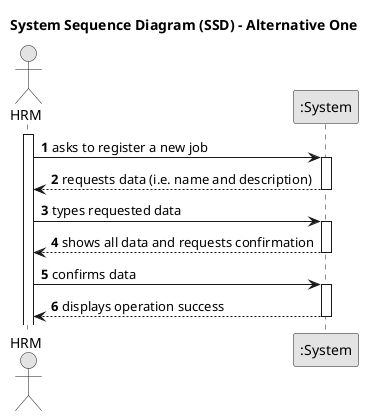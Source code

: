 @startuml
skinparam monochrome true
skinparam packageStyle rectangle
skinparam shadowing false

title System Sequence Diagram (SSD) - Alternative One

autonumber

actor "HRM" as HRM
participant ":System" as System

activate HRM

    HRM -> System : asks to register a new job
    activate System

        System --> HRM : requests data (i.e. name and description)
    deactivate System

    HRM -> System : types requested data
    activate System


        System --> HRM : shows all data and requests confirmation
    deactivate System

    HRM -> System : confirms data
    activate System

        System --> HRM : displays operation success
    deactivate System

@enduml